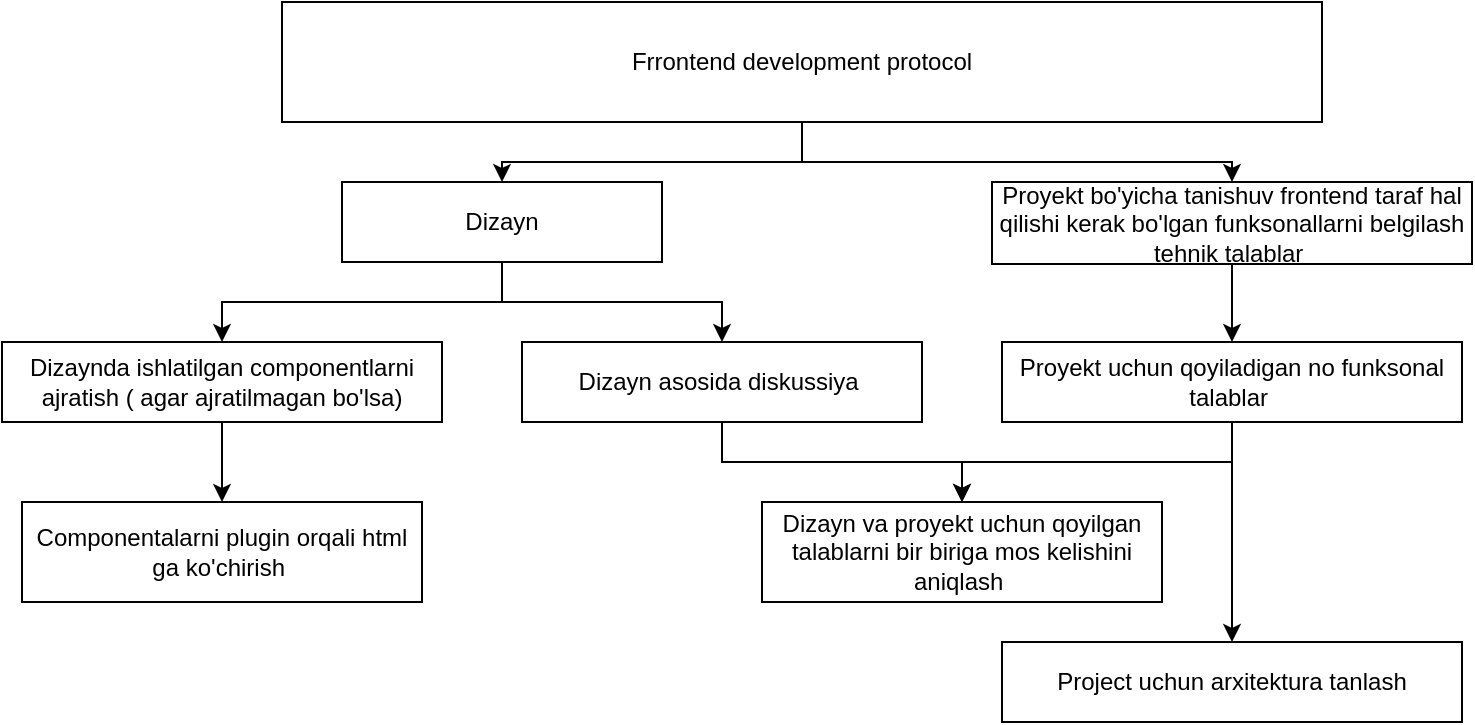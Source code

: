 <mxfile version="24.7.17">
  <diagram name="Page-1" id="ArStcaM5DUYL-hzr79vU">
    <mxGraphModel dx="1434" dy="772" grid="1" gridSize="10" guides="1" tooltips="1" connect="1" arrows="1" fold="1" page="1" pageScale="1" pageWidth="850" pageHeight="1100" math="0" shadow="0">
      <root>
        <mxCell id="0" />
        <mxCell id="1" parent="0" />
        <mxCell id="h19QluJANSFqdkkZkH_Q-4" value="" style="edgeStyle=orthogonalEdgeStyle;rounded=0;orthogonalLoop=1;jettySize=auto;html=1;" edge="1" parent="1" source="h19QluJANSFqdkkZkH_Q-1" target="h19QluJANSFqdkkZkH_Q-2">
          <mxGeometry relative="1" as="geometry" />
        </mxCell>
        <mxCell id="h19QluJANSFqdkkZkH_Q-15" style="edgeStyle=orthogonalEdgeStyle;rounded=0;orthogonalLoop=1;jettySize=auto;html=1;exitX=0.5;exitY=1;exitDx=0;exitDy=0;entryX=0.5;entryY=0;entryDx=0;entryDy=0;" edge="1" parent="1" source="h19QluJANSFqdkkZkH_Q-1" target="h19QluJANSFqdkkZkH_Q-12">
          <mxGeometry relative="1" as="geometry" />
        </mxCell>
        <mxCell id="h19QluJANSFqdkkZkH_Q-1" value="Frrontend development protocol" style="rounded=0;whiteSpace=wrap;html=1;" vertex="1" parent="1">
          <mxGeometry x="160" y="30" width="520" height="60" as="geometry" />
        </mxCell>
        <mxCell id="h19QluJANSFqdkkZkH_Q-7" value="" style="edgeStyle=orthogonalEdgeStyle;rounded=0;orthogonalLoop=1;jettySize=auto;html=1;" edge="1" parent="1" source="h19QluJANSFqdkkZkH_Q-2" target="h19QluJANSFqdkkZkH_Q-6">
          <mxGeometry relative="1" as="geometry" />
        </mxCell>
        <mxCell id="h19QluJANSFqdkkZkH_Q-11" value="" style="edgeStyle=orthogonalEdgeStyle;rounded=0;orthogonalLoop=1;jettySize=auto;html=1;" edge="1" parent="1" source="h19QluJANSFqdkkZkH_Q-2" target="h19QluJANSFqdkkZkH_Q-10">
          <mxGeometry relative="1" as="geometry" />
        </mxCell>
        <mxCell id="h19QluJANSFqdkkZkH_Q-2" value="Dizayn" style="rounded=0;whiteSpace=wrap;html=1;" vertex="1" parent="1">
          <mxGeometry x="190" y="120" width="160" height="40" as="geometry" />
        </mxCell>
        <mxCell id="h19QluJANSFqdkkZkH_Q-9" style="edgeStyle=orthogonalEdgeStyle;rounded=0;orthogonalLoop=1;jettySize=auto;html=1;exitX=0.5;exitY=1;exitDx=0;exitDy=0;" edge="1" parent="1" source="h19QluJANSFqdkkZkH_Q-6" target="h19QluJANSFqdkkZkH_Q-8">
          <mxGeometry relative="1" as="geometry" />
        </mxCell>
        <mxCell id="h19QluJANSFqdkkZkH_Q-6" value="Dizaynda ishlatilgan componentlarni ajratish ( agar ajratilmagan bo&#39;lsa)" style="rounded=0;whiteSpace=wrap;html=1;" vertex="1" parent="1">
          <mxGeometry x="20" y="200" width="220" height="40" as="geometry" />
        </mxCell>
        <mxCell id="h19QluJANSFqdkkZkH_Q-8" value="Componentalarni plugin orqali html ga ko&#39;chirish&amp;nbsp;" style="rounded=0;whiteSpace=wrap;html=1;" vertex="1" parent="1">
          <mxGeometry x="30" y="280" width="200" height="50" as="geometry" />
        </mxCell>
        <mxCell id="h19QluJANSFqdkkZkH_Q-19" value="" style="edgeStyle=orthogonalEdgeStyle;rounded=0;orthogonalLoop=1;jettySize=auto;html=1;" edge="1" parent="1" source="h19QluJANSFqdkkZkH_Q-10" target="h19QluJANSFqdkkZkH_Q-18">
          <mxGeometry relative="1" as="geometry" />
        </mxCell>
        <mxCell id="h19QluJANSFqdkkZkH_Q-10" value="Dizayn asosida diskussiya&amp;nbsp;" style="rounded=0;whiteSpace=wrap;html=1;" vertex="1" parent="1">
          <mxGeometry x="280" y="200" width="200" height="40" as="geometry" />
        </mxCell>
        <mxCell id="h19QluJANSFqdkkZkH_Q-17" value="" style="edgeStyle=orthogonalEdgeStyle;rounded=0;orthogonalLoop=1;jettySize=auto;html=1;" edge="1" parent="1" source="h19QluJANSFqdkkZkH_Q-12" target="h19QluJANSFqdkkZkH_Q-16">
          <mxGeometry relative="1" as="geometry" />
        </mxCell>
        <mxCell id="h19QluJANSFqdkkZkH_Q-12" value="Proyekt bo&#39;yicha tanishuv frontend taraf hal qilishi kerak bo&#39;lgan funksonallarni belgilash tehnik talablar&amp;nbsp;" style="rounded=0;whiteSpace=wrap;html=1;" vertex="1" parent="1">
          <mxGeometry x="515" y="120" width="240" height="41" as="geometry" />
        </mxCell>
        <mxCell id="h19QluJANSFqdkkZkH_Q-20" style="edgeStyle=orthogonalEdgeStyle;rounded=0;orthogonalLoop=1;jettySize=auto;html=1;exitX=0.5;exitY=1;exitDx=0;exitDy=0;entryX=0.5;entryY=0;entryDx=0;entryDy=0;" edge="1" parent="1" source="h19QluJANSFqdkkZkH_Q-16" target="h19QluJANSFqdkkZkH_Q-18">
          <mxGeometry relative="1" as="geometry" />
        </mxCell>
        <mxCell id="h19QluJANSFqdkkZkH_Q-22" value="" style="edgeStyle=orthogonalEdgeStyle;rounded=0;orthogonalLoop=1;jettySize=auto;html=1;" edge="1" parent="1" source="h19QluJANSFqdkkZkH_Q-16" target="h19QluJANSFqdkkZkH_Q-21">
          <mxGeometry relative="1" as="geometry" />
        </mxCell>
        <mxCell id="h19QluJANSFqdkkZkH_Q-16" value="Proyekt uchun qoyiladigan no funksonal talablar&amp;nbsp;" style="rounded=0;whiteSpace=wrap;html=1;" vertex="1" parent="1">
          <mxGeometry x="520" y="200" width="230" height="40" as="geometry" />
        </mxCell>
        <mxCell id="h19QluJANSFqdkkZkH_Q-18" value="Dizayn va proyekt uchun qoyilgan talablarni bir biriga mos kelishini aniqlash&amp;nbsp;" style="rounded=0;whiteSpace=wrap;html=1;" vertex="1" parent="1">
          <mxGeometry x="400" y="280" width="200" height="50" as="geometry" />
        </mxCell>
        <mxCell id="h19QluJANSFqdkkZkH_Q-21" value="Project uchun arxitektura tanlash" style="rounded=0;whiteSpace=wrap;html=1;" vertex="1" parent="1">
          <mxGeometry x="520" y="350" width="230" height="40" as="geometry" />
        </mxCell>
      </root>
    </mxGraphModel>
  </diagram>
</mxfile>
